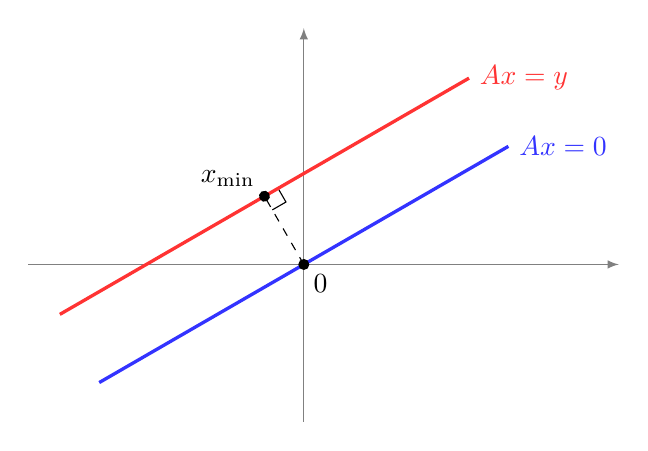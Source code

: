 ﻿\begin{tikzpicture}[scale=1]


% Axes
  \draw[->,>=latex, gray] (-3.5,0)--(4,0); % node[below,black] {$x$};
  \draw[->,>=latex, gray] (0,-2)--(0,3); % node[left,black] {$y$};


\begin{scope}[rotate=30]

  \coordinate (H) at (0,1);

	\draw[dashed] (0,0) -- (H);
  \draw ($(H)+(0.2,0)$) -- ++ (0,-0.2) -- ++(-0.2,0); 

  \draw[very thick, blue!80] (-3,0) -- (3,0) node[right]{$Ax=0$};
  \draw[very thick, red!80] (-3,1) -- (3,1) node[right]{$Ax=y$};
  \fill[black] (H) circle (2pt) node[above left]{$x_{\text{min}}$};

\end{scope}

  \fill[] (0,0) circle (2pt) node[below right]{$0$};

\end{tikzpicture}